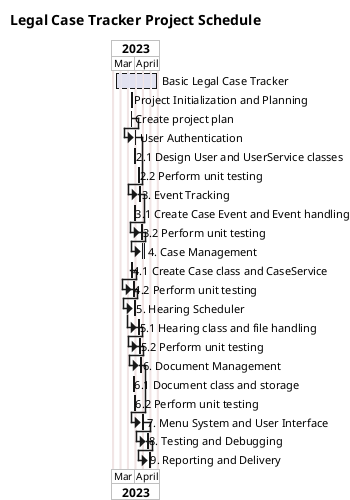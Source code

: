 @startgantt
title Legal Case Tracker Project Schedule
printscale weekly
projectscale monthly

project starts the 2023-03-11
saturday are closed
sunday are closed

[Basic Legal Case Tracker] as [BLC] lasts 31 days
[BLC] starts 2023-03-11

[Project Initialization and Planning] as [PIP] lasts 3 days
[PIP] starts 2023-03-25

[Create project plan] as [CPP] lasts 4 days
[CPP] starts 2023-03-25

[User Authentication] as [UA] lasts 2 days
[UA] starts 2023-03-28

[2.1 Design User and UserService classes] as [DU] lasts 2 days
[DU] starts 2023-03-30

[2.2 Perform unit testing] as [PUT2] lasts 1 day
[PUT2] starts 2023-04-03

[3. Event Tracking] as [ET] lasts 2 days
[ET] starts 2023-03-29

[3.1 Create Case Event and Event handling] as [CCE] lasts 1 day
[CCE] starts 2023-03-30

[3.2 Perform unit testing] as [PUT3] lasts 1 day
[PUT3] starts 2023-03-31

[4. Case Management] as [CM] lasts 3 days
[CM] starts 2023-04-03

[4.1 Create Case class and CaseService] as [CCC] lasts 2 days
[CCC] starts 2023-03-25

[4.2 Perform unit testing] as [PUT4] lasts 1 day
[PUT4] starts 2023-03-29

[5. Hearing Scheduler] as [HS] lasts 2 days
[HS] starts 2023-03-28

[5.1 Hearing class and file handling] as [HCF] lasts 1 day
[HCF] starts 2023-03-29

[5.2 Perform unit testing] as [PUT5] lasts 1 day
[PUT5] starts 2023-03-31

[6. Document Management] as [DM] lasts 2 days
[DM] starts 2023-04-03

[6.1 Document class and storage] as [DCS] lasts 1 day
[DCS] starts 2023-03-29

[6.2 Perform unit testing] as [PUT6] lasts 1 day
[PUT6] starts 2023-03-30

[7. Menu System and User Interface] as [MS] lasts 2 days
[MS] starts 2023-04-03

[8. Testing and Debugging] as [TD] lasts 2 days
[TD] starts 2023-04-05

[9. Reporting and Delivery] as [RD] lasts 1 day
[RD] starts 2023-04-07

[CPP] -> [UA]
[UA] -> [ET]
[ET] -> [PUT3]
[PUT3] -> [CM]
[CCC] -> [PUT4]
[PUT4] -> [HS]
[HS] -> [HCF]
[HCF] -> [PUT5]
[PUT5] -> [DM]
[DM] -> [MS]
[MS] -> [TD]
[TD] -> [RD]

@endgantt
